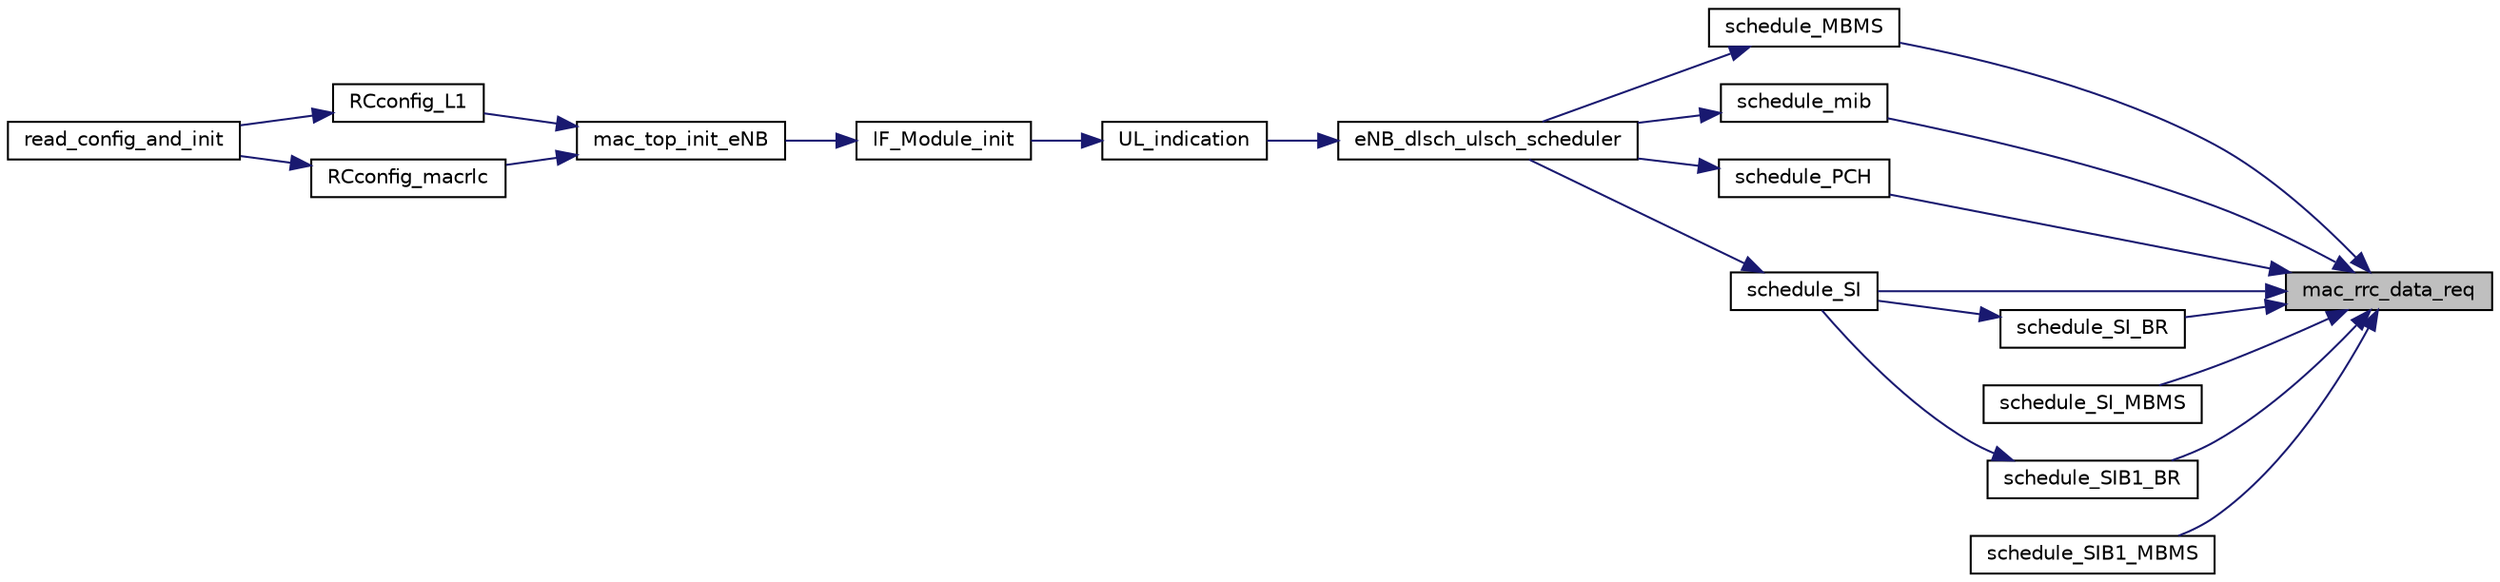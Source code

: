 digraph "mac_rrc_data_req"
{
 // LATEX_PDF_SIZE
  edge [fontname="Helvetica",fontsize="10",labelfontname="Helvetica",labelfontsize="10"];
  node [fontname="Helvetica",fontsize="10",shape=record];
  rankdir="RL";
  Node1 [label="mac_rrc_data_req",height=0.2,width=0.4,color="black", fillcolor="grey75", style="filled", fontcolor="black",tooltip=" "];
  Node1 -> Node2 [dir="back",color="midnightblue",fontsize="10",style="solid",fontname="Helvetica"];
  Node2 [label="schedule_MBMS",height=0.2,width=0.4,color="black", fillcolor="white", style="filled",URL="$group____mac.html#ga467b6d5c32d1607f95d4da25b18601ad",tooltip="MBMS scheduling: Checking the position for MBSFN subframes. Create MSI, transfer MCCH from RRC to MAC..."];
  Node2 -> Node3 [dir="back",color="midnightblue",fontsize="10",style="solid",fontname="Helvetica"];
  Node3 [label="eNB_dlsch_ulsch_scheduler",height=0.2,width=0.4,color="black", fillcolor="white", style="filled",URL="$group____mac.html#ga2a3ebd99050898af5b0f5ff9c9785897",tooltip=" "];
  Node3 -> Node4 [dir="back",color="midnightblue",fontsize="10",style="solid",fontname="Helvetica"];
  Node4 [label="UL_indication",height=0.2,width=0.4,color="black", fillcolor="white", style="filled",URL="$IF__Module_8h.html#a0e2ef22a02b2c6683ab06f6d53f92e4d",tooltip=" "];
  Node4 -> Node5 [dir="back",color="midnightblue",fontsize="10",style="solid",fontname="Helvetica"];
  Node5 [label="IF_Module_init",height=0.2,width=0.4,color="black", fillcolor="white", style="filled",URL="$IF__Module_8h.html#a889f718a2d163ae240f8aa0732d35a81",tooltip=" "];
  Node5 -> Node6 [dir="back",color="midnightblue",fontsize="10",style="solid",fontname="Helvetica"];
  Node6 [label="mac_top_init_eNB",height=0.2,width=0.4,color="black", fillcolor="white", style="filled",URL="$group____mac.html#ga7b366a80fdb7f92ef5b4418560f2c330",tooltip=" "];
  Node6 -> Node7 [dir="back",color="midnightblue",fontsize="10",style="solid",fontname="Helvetica"];
  Node7 [label="RCconfig_L1",height=0.2,width=0.4,color="black", fillcolor="white", style="filled",URL="$group____enb__app.html#gaf0a0b784f891b689029fdac80981bb48",tooltip=" "];
  Node7 -> Node8 [dir="back",color="midnightblue",fontsize="10",style="solid",fontname="Helvetica"];
  Node8 [label="read_config_and_init",height=0.2,width=0.4,color="black", fillcolor="white", style="filled",URL="$group____enb__app.html#gafd8182cd803334f6a7df61898dc81389",tooltip=" "];
  Node6 -> Node9 [dir="back",color="midnightblue",fontsize="10",style="solid",fontname="Helvetica"];
  Node9 [label="RCconfig_macrlc",height=0.2,width=0.4,color="black", fillcolor="white", style="filled",URL="$group____enb__app.html#gad938d81629b25898f7beb6f9c854846b",tooltip=" "];
  Node9 -> Node8 [dir="back",color="midnightblue",fontsize="10",style="solid",fontname="Helvetica"];
  Node1 -> Node10 [dir="back",color="midnightblue",fontsize="10",style="solid",fontname="Helvetica"];
  Node10 [label="schedule_mib",height=0.2,width=0.4,color="black", fillcolor="white", style="filled",URL="$group____mac.html#gab91966c660f32a9e67ea124ed23c7a5f",tooltip="MIB scheduling for PBCH. This function requests the MIB from RRC and provides it to L1."];
  Node10 -> Node3 [dir="back",color="midnightblue",fontsize="10",style="solid",fontname="Helvetica"];
  Node1 -> Node11 [dir="back",color="midnightblue",fontsize="10",style="solid",fontname="Helvetica"];
  Node11 [label="schedule_PCH",height=0.2,width=0.4,color="black", fillcolor="white", style="filled",URL="$group____mac.html#ga315f527307d1f3b4802ebc51a0e00d5f",tooltip="First stage of PCH Scheduling. Gets a PCH SDU from RRC if available and computes the MCS required to ..."];
  Node11 -> Node3 [dir="back",color="midnightblue",fontsize="10",style="solid",fontname="Helvetica"];
  Node1 -> Node12 [dir="back",color="midnightblue",fontsize="10",style="solid",fontname="Helvetica"];
  Node12 [label="schedule_SI",height=0.2,width=0.4,color="black", fillcolor="white", style="filled",URL="$group____mac.html#ga89cfae638deeee04f4f6f472029d31e5",tooltip="First stage of SI Scheduling. Gets a SI SDU from RRC if available and computes the MCS required to tr..."];
  Node12 -> Node3 [dir="back",color="midnightblue",fontsize="10",style="solid",fontname="Helvetica"];
  Node1 -> Node13 [dir="back",color="midnightblue",fontsize="10",style="solid",fontname="Helvetica"];
  Node13 [label="schedule_SI_BR",height=0.2,width=0.4,color="black", fillcolor="white", style="filled",URL="$eNB__scheduler__bch_8c.html#a2872f8d1780e7fad27c2bd1c8f3f9d04",tooltip=" "];
  Node13 -> Node12 [dir="back",color="midnightblue",fontsize="10",style="solid",fontname="Helvetica"];
  Node1 -> Node14 [dir="back",color="midnightblue",fontsize="10",style="solid",fontname="Helvetica"];
  Node14 [label="schedule_SI_MBMS",height=0.2,width=0.4,color="black", fillcolor="white", style="filled",URL="$group____mac.html#ga1d71ca94c027ca34e03e7594cc060829",tooltip="First stage of SI Scheduling. Gets a SI SDU from RRC if available and computes the MCS required to tr..."];
  Node1 -> Node15 [dir="back",color="midnightblue",fontsize="10",style="solid",fontname="Helvetica"];
  Node15 [label="schedule_SIB1_BR",height=0.2,width=0.4,color="black", fillcolor="white", style="filled",URL="$eNB__scheduler__bch_8c.html#a77972fe70c3db20c88f0636e0b4c961d",tooltip=" "];
  Node15 -> Node12 [dir="back",color="midnightblue",fontsize="10",style="solid",fontname="Helvetica"];
  Node1 -> Node16 [dir="back",color="midnightblue",fontsize="10",style="solid",fontname="Helvetica"];
  Node16 [label="schedule_SIB1_MBMS",height=0.2,width=0.4,color="black", fillcolor="white", style="filled",URL="$eNB__scheduler__bch_8c.html#aa2fc0ff934066b2c31e018777350f3e4",tooltip=" "];
}
